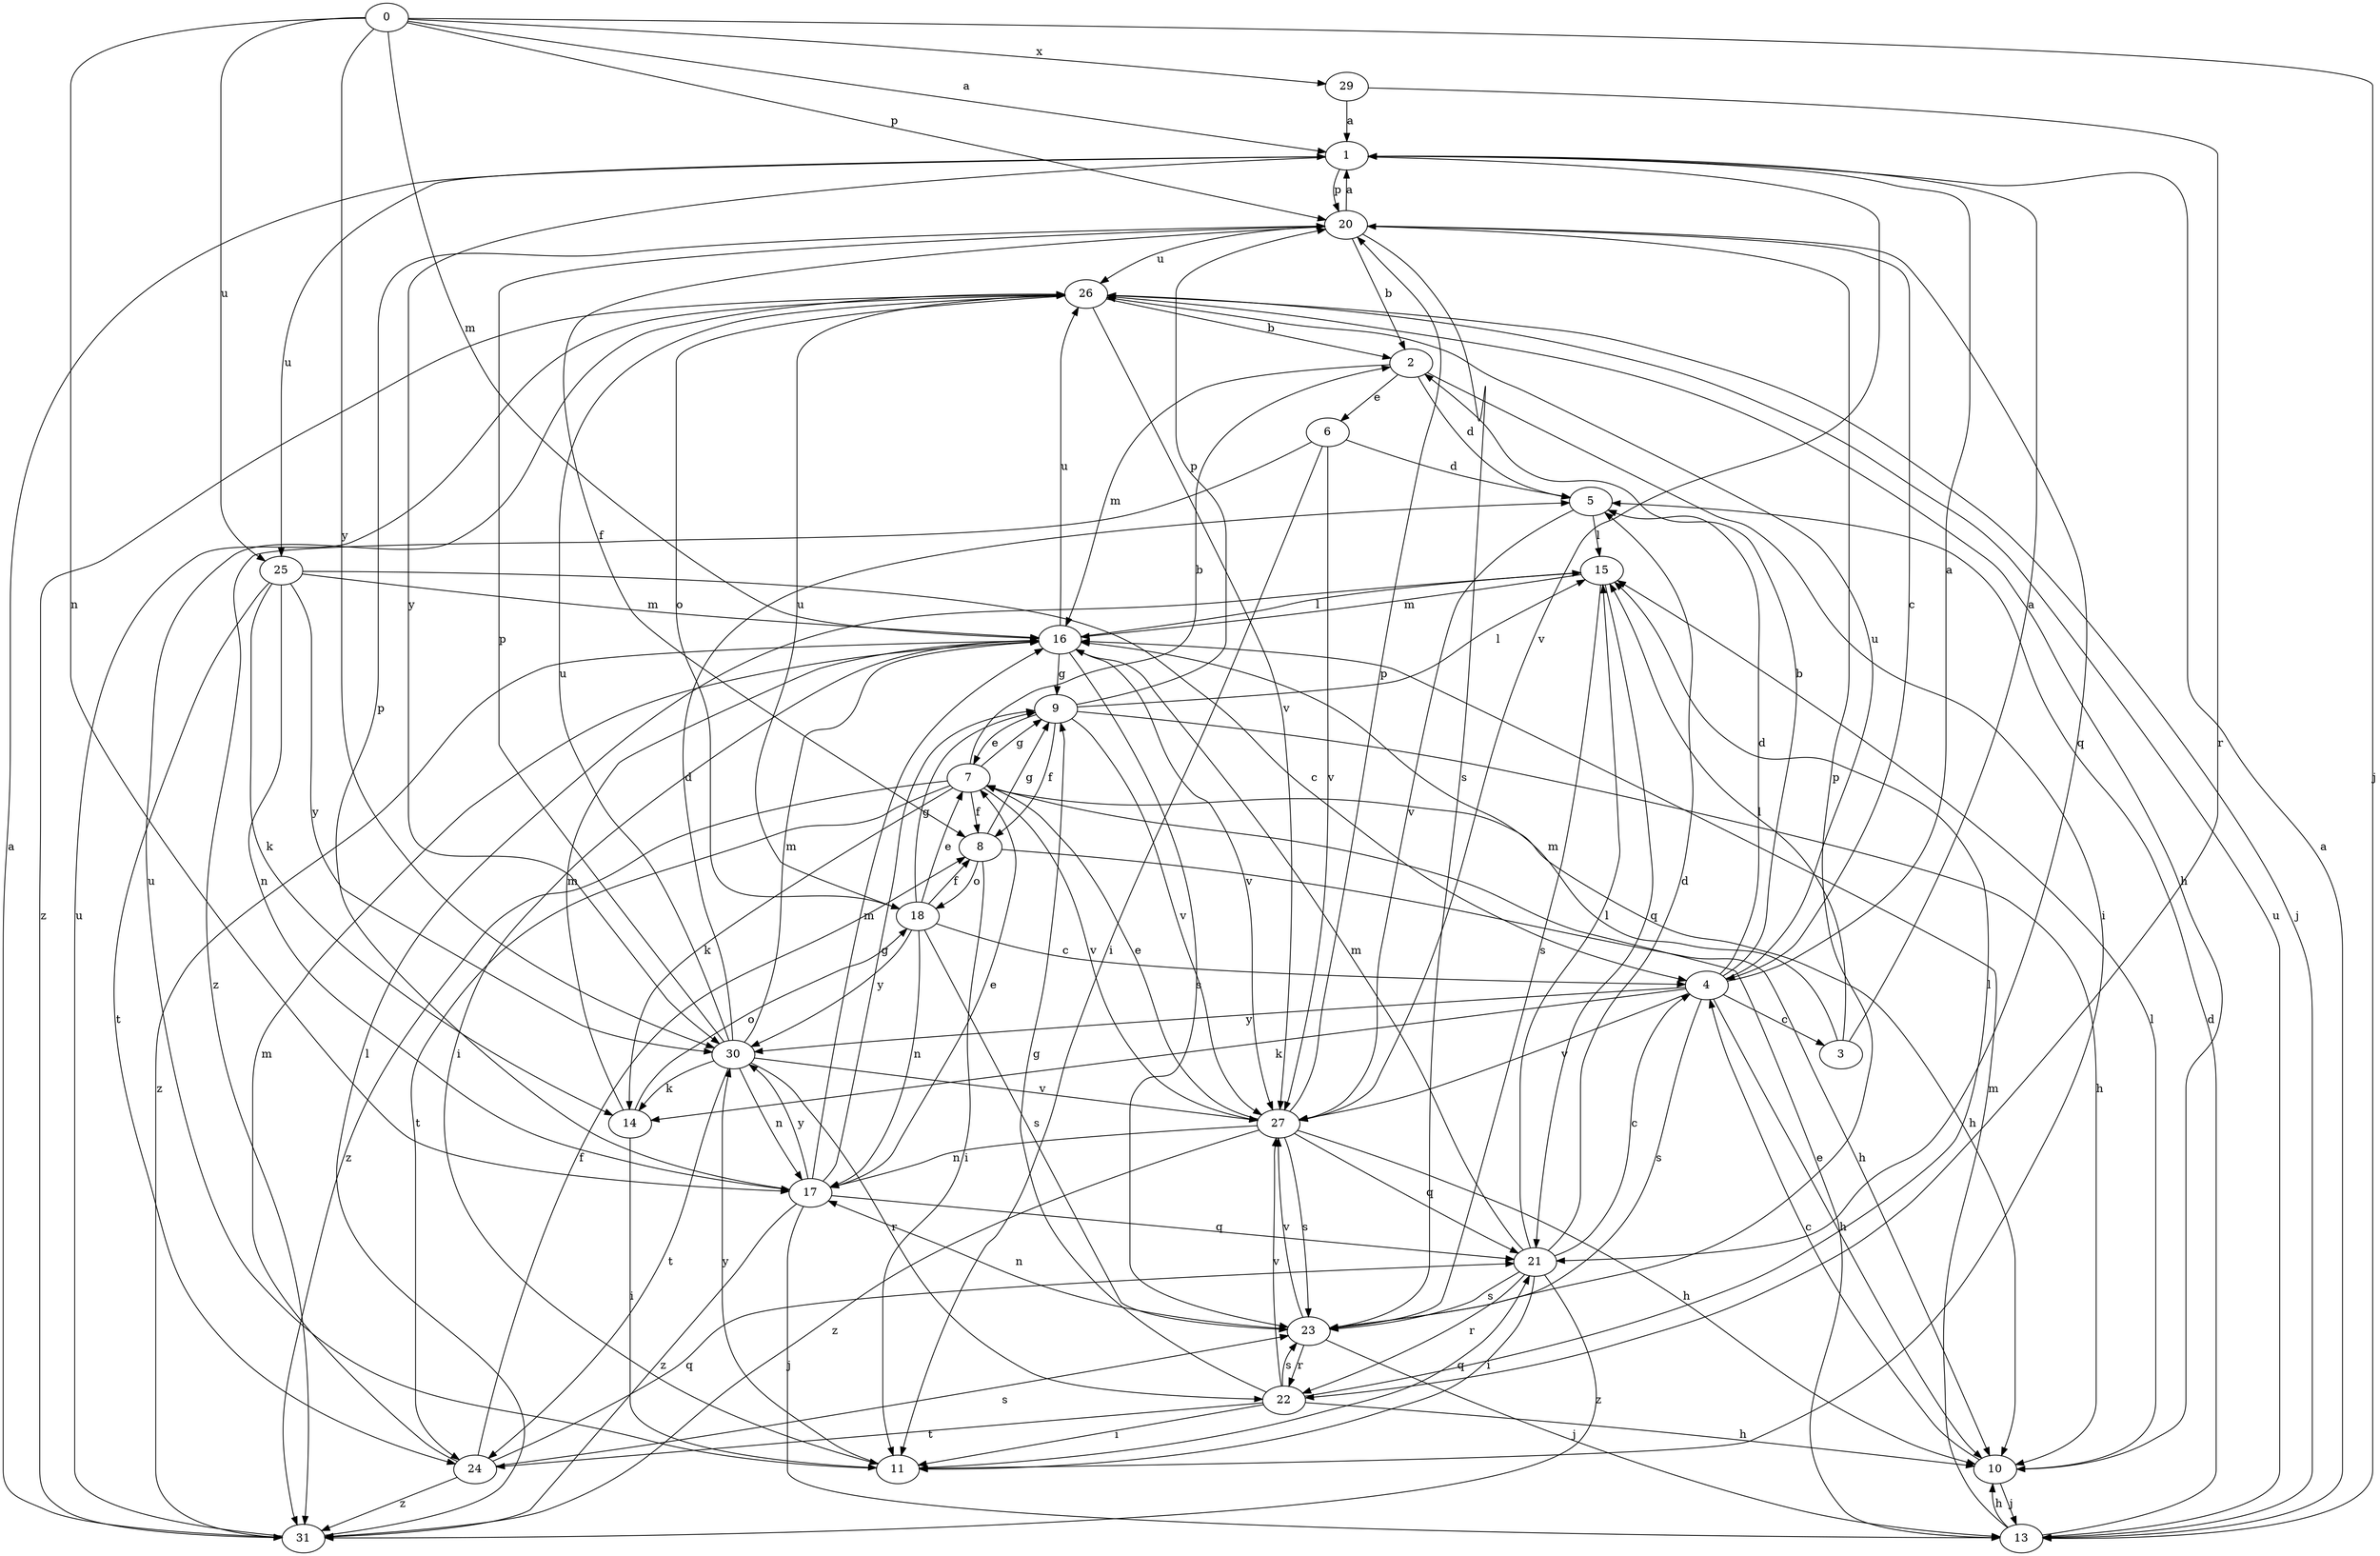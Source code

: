 strict digraph  {
0;
1;
2;
3;
4;
5;
6;
7;
8;
9;
10;
11;
13;
14;
15;
16;
17;
18;
20;
21;
22;
23;
24;
25;
26;
27;
29;
30;
31;
0 -> 1  [label=a];
0 -> 13  [label=j];
0 -> 16  [label=m];
0 -> 17  [label=n];
0 -> 20  [label=p];
0 -> 25  [label=u];
0 -> 29  [label=x];
0 -> 30  [label=y];
1 -> 20  [label=p];
1 -> 25  [label=u];
1 -> 27  [label=v];
1 -> 30  [label=y];
2 -> 5  [label=d];
2 -> 6  [label=e];
2 -> 11  [label=i];
2 -> 16  [label=m];
3 -> 1  [label=a];
3 -> 15  [label=l];
3 -> 16  [label=m];
4 -> 1  [label=a];
4 -> 2  [label=b];
4 -> 3  [label=c];
4 -> 5  [label=d];
4 -> 10  [label=h];
4 -> 14  [label=k];
4 -> 23  [label=s];
4 -> 26  [label=u];
4 -> 27  [label=v];
4 -> 30  [label=y];
5 -> 15  [label=l];
5 -> 27  [label=v];
6 -> 5  [label=d];
6 -> 11  [label=i];
6 -> 27  [label=v];
6 -> 31  [label=z];
7 -> 2  [label=b];
7 -> 8  [label=f];
7 -> 9  [label=g];
7 -> 10  [label=h];
7 -> 14  [label=k];
7 -> 24  [label=t];
7 -> 27  [label=v];
7 -> 31  [label=z];
8 -> 9  [label=g];
8 -> 10  [label=h];
8 -> 11  [label=i];
8 -> 18  [label=o];
9 -> 7  [label=e];
9 -> 8  [label=f];
9 -> 10  [label=h];
9 -> 15  [label=l];
9 -> 20  [label=p];
9 -> 27  [label=v];
10 -> 4  [label=c];
10 -> 13  [label=j];
10 -> 15  [label=l];
11 -> 21  [label=q];
11 -> 26  [label=u];
11 -> 30  [label=y];
13 -> 1  [label=a];
13 -> 5  [label=d];
13 -> 7  [label=e];
13 -> 10  [label=h];
13 -> 16  [label=m];
13 -> 26  [label=u];
14 -> 11  [label=i];
14 -> 16  [label=m];
14 -> 18  [label=o];
15 -> 16  [label=m];
15 -> 21  [label=q];
15 -> 23  [label=s];
16 -> 9  [label=g];
16 -> 11  [label=i];
16 -> 15  [label=l];
16 -> 23  [label=s];
16 -> 26  [label=u];
16 -> 27  [label=v];
16 -> 31  [label=z];
17 -> 7  [label=e];
17 -> 9  [label=g];
17 -> 13  [label=j];
17 -> 16  [label=m];
17 -> 20  [label=p];
17 -> 21  [label=q];
17 -> 30  [label=y];
17 -> 31  [label=z];
18 -> 4  [label=c];
18 -> 7  [label=e];
18 -> 8  [label=f];
18 -> 9  [label=g];
18 -> 17  [label=n];
18 -> 23  [label=s];
18 -> 26  [label=u];
18 -> 30  [label=y];
20 -> 1  [label=a];
20 -> 2  [label=b];
20 -> 4  [label=c];
20 -> 8  [label=f];
20 -> 21  [label=q];
20 -> 23  [label=s];
20 -> 26  [label=u];
21 -> 4  [label=c];
21 -> 5  [label=d];
21 -> 11  [label=i];
21 -> 15  [label=l];
21 -> 16  [label=m];
21 -> 22  [label=r];
21 -> 23  [label=s];
21 -> 31  [label=z];
22 -> 9  [label=g];
22 -> 10  [label=h];
22 -> 11  [label=i];
22 -> 15  [label=l];
22 -> 23  [label=s];
22 -> 24  [label=t];
22 -> 27  [label=v];
23 -> 13  [label=j];
23 -> 17  [label=n];
23 -> 20  [label=p];
23 -> 22  [label=r];
23 -> 27  [label=v];
24 -> 8  [label=f];
24 -> 16  [label=m];
24 -> 21  [label=q];
24 -> 23  [label=s];
24 -> 31  [label=z];
25 -> 4  [label=c];
25 -> 14  [label=k];
25 -> 16  [label=m];
25 -> 17  [label=n];
25 -> 24  [label=t];
25 -> 30  [label=y];
26 -> 2  [label=b];
26 -> 10  [label=h];
26 -> 13  [label=j];
26 -> 18  [label=o];
26 -> 27  [label=v];
26 -> 31  [label=z];
27 -> 7  [label=e];
27 -> 10  [label=h];
27 -> 17  [label=n];
27 -> 20  [label=p];
27 -> 21  [label=q];
27 -> 23  [label=s];
27 -> 31  [label=z];
29 -> 1  [label=a];
29 -> 22  [label=r];
30 -> 5  [label=d];
30 -> 14  [label=k];
30 -> 16  [label=m];
30 -> 17  [label=n];
30 -> 20  [label=p];
30 -> 22  [label=r];
30 -> 24  [label=t];
30 -> 26  [label=u];
30 -> 27  [label=v];
31 -> 1  [label=a];
31 -> 15  [label=l];
31 -> 26  [label=u];
}
